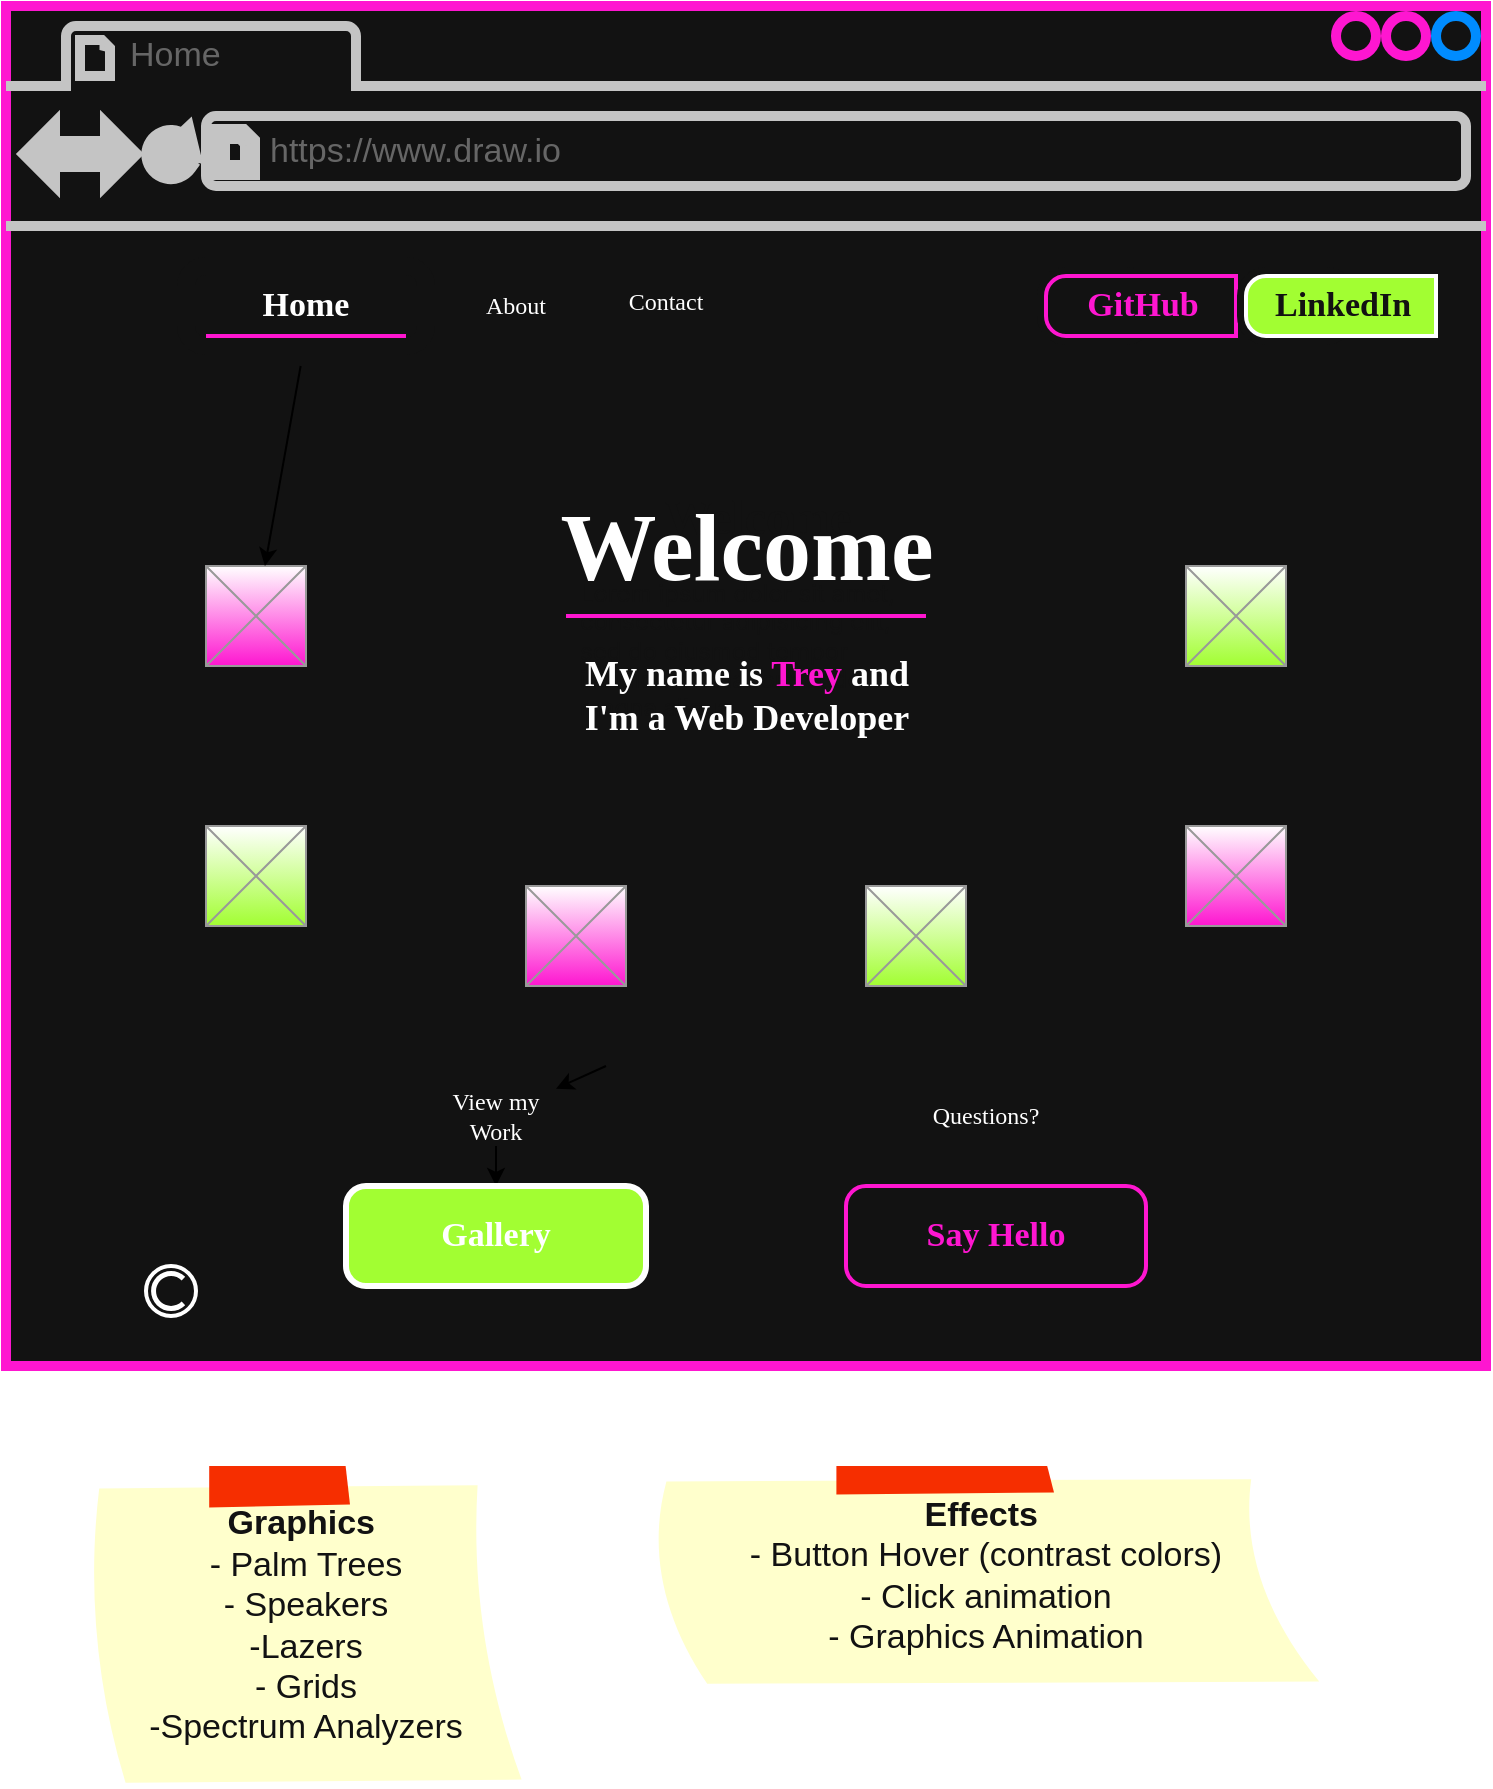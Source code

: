 <mxfile>
    <diagram id="xZc4fDsWBo4OEduQYVHD" name="Page-1">
        <mxGraphModel dx="831" dy="501" grid="1" gridSize="10" guides="1" tooltips="1" connect="1" arrows="1" fold="1" page="1" pageScale="1" pageWidth="850" pageHeight="1100" math="0" shadow="0">
            <root>
                <mxCell id="0"/>
                <mxCell id="1" parent="0"/>
                <mxCell id="3" value="" style="strokeWidth=5;shadow=0;dashed=0;align=center;html=1;shape=mxgraph.mockup.containers.browserWindow;rSize=0;strokeColor=#FE16D0;strokeColor2=#008cff;strokeColor3=#c4c4c4;mainText=,;recursiveResize=0;fillColor=#121212;fontFamily=Inter;fontSource=https%3A%2F%2Ffonts.googleapis.com%2Fcss%3Ffamily%3DInter;" parent="1" vertex="1">
                    <mxGeometry x="50" y="50" width="740" height="680" as="geometry"/>
                </mxCell>
                <mxCell id="4" value="Home" style="strokeWidth=1;shadow=0;dashed=0;align=center;html=1;shape=mxgraph.mockup.containers.anchor;fontSize=17;fontColor=#666666;align=left;" parent="3" vertex="1">
                    <mxGeometry x="60" y="12" width="110" height="26" as="geometry"/>
                </mxCell>
                <mxCell id="5" value="https://www.draw.io" style="strokeWidth=1;shadow=0;dashed=0;align=center;html=1;shape=mxgraph.mockup.containers.anchor;rSize=0;fontSize=17;fontColor=#666666;align=left;" parent="3" vertex="1">
                    <mxGeometry x="130" y="60" width="250" height="26" as="geometry"/>
                </mxCell>
                <mxCell id="35" value="" style="edgeStyle=none;html=1;" parent="3" source="25" target="26" edge="1">
                    <mxGeometry relative="1" as="geometry">
                        <mxPoint x="280" y="480" as="sourcePoint"/>
                    </mxGeometry>
                </mxCell>
                <mxCell id="23" value="&lt;font data-font-src=&quot;https://fonts.googleapis.com/css?family=Poppins&quot; face=&quot;Poppins&quot; style=&quot;color: rgb(255, 255, 255);&quot;&gt;Home&lt;/font&gt;" style="strokeWidth=9;shadow=0;dashed=0;align=center;html=1;shape=mxgraph.mockup.buttons.button;strokeColor=#121212;fontColor=#ffffff;mainText=;buttonStyle=round;fontSize=17;fontStyle=1;fillColor=#121212;whiteSpace=wrap;fontFamily=Oswald;fontSource=https%3A%2F%2Ffonts.googleapis.com%2Fcss%3Ffamily%3DOswald;" parent="3" vertex="1">
                    <mxGeometry x="90" y="130" width="120" height="40" as="geometry"/>
                </mxCell>
                <mxCell id="24" value="" style="strokeColor=#FFFFFF;verticalLabelPosition=bottom;shadow=0;dashed=0;verticalAlign=top;strokeWidth=2;html=1;shape=mxgraph.mockup.misc.copyrightIcon;labelBorderColor=none;fontColor=#333333;fillColor=#121212;" parent="3" vertex="1">
                    <mxGeometry x="70" y="630" width="25" height="25" as="geometry"/>
                </mxCell>
                <mxCell id="26" value="&lt;font data-font-src=&quot;https://fonts.googleapis.com/css?family=Poppins&quot; face=&quot;Poppins&quot;&gt;Gallery&lt;/font&gt;" style="strokeWidth=3;shadow=0;dashed=0;align=center;html=1;shape=mxgraph.mockup.buttons.button;strokeColor=#FFFFFF;fontColor=#ffffff;mainText=;buttonStyle=round;fontSize=17;fontStyle=1;fillColor=#A2FE32;whiteSpace=wrap;labelBorderColor=none;" parent="3" vertex="1">
                    <mxGeometry x="170" y="590" width="150" height="50" as="geometry"/>
                </mxCell>
                <mxCell id="27" value="" style="strokeWidth=9;shadow=0;dashed=0;align=center;html=1;shape=mxgraph.mockup.rrect;rSize=10;fillColor=#F5F5DC;strokeColor=#121212;labelBackgroundColor=#A2FE32;fontFamily=Oswald;fontSource=https%3A%2F%2Ffonts.googleapis.com%2Fcss%3Ffamily%3DOswald;" parent="3" vertex="1">
                    <mxGeometry x="520" y="135" width="50" height="30" as="geometry"/>
                </mxCell>
                <mxCell id="30" value="&lt;font style=&quot;color: rgb(254, 22, 208);&quot; face=&quot;Poppins&quot;&gt;GitHub&lt;/font&gt;" style="strokeWidth=2;shadow=0;dashed=0;align=center;html=1;shape=mxgraph.mockup.leftButton;rSize=10;fontSize=17;fontColor=#F5F5DC;fontStyle=1;fillColor=#121212;strokeColor=#FE16D0;resizeHeight=1;fontFamily=Oswald;fontSource=https%3A%2F%2Ffonts.googleapis.com%2Fcss%3Ffamily%3DOswald;" parent="27" vertex="1">
                    <mxGeometry width="95" height="30" relative="1" as="geometry"/>
                </mxCell>
                <mxCell id="36" value="" style="verticalLabelPosition=bottom;shadow=0;dashed=0;align=center;html=1;verticalAlign=top;strokeWidth=1;shape=mxgraph.mockup.graphics.simpleIcon;strokeColor=#999999;gradientColor=#FE16D0;" parent="3" vertex="1">
                    <mxGeometry x="100" y="280" width="50" height="50" as="geometry"/>
                </mxCell>
                <mxCell id="37" value="" style="verticalLabelPosition=bottom;shadow=0;dashed=0;align=center;html=1;verticalAlign=top;strokeWidth=1;shape=mxgraph.mockup.graphics.simpleIcon;strokeColor=#999999;gradientColor=#A2FE32;" parent="3" vertex="1">
                    <mxGeometry x="100" y="410" width="50" height="50" as="geometry"/>
                </mxCell>
                <mxCell id="38" value="" style="verticalLabelPosition=bottom;shadow=0;dashed=0;align=center;html=1;verticalAlign=top;strokeWidth=1;shape=mxgraph.mockup.graphics.simpleIcon;strokeColor=#999999;gradientColor=#A2FE32;" parent="3" vertex="1">
                    <mxGeometry x="590" y="280" width="50" height="50" as="geometry"/>
                </mxCell>
                <mxCell id="39" value="" style="verticalLabelPosition=bottom;shadow=0;dashed=0;align=center;html=1;verticalAlign=top;strokeWidth=1;shape=mxgraph.mockup.graphics.simpleIcon;strokeColor=#999999;gradientColor=#FE16D0;" parent="3" vertex="1">
                    <mxGeometry x="590" y="410" width="50" height="50" as="geometry"/>
                </mxCell>
                <mxCell id="41" value="&lt;font style=&quot;color: rgb(254, 22, 208);&quot; data-font-src=&quot;https://fonts.googleapis.com/css?family=Poppins&quot; face=&quot;Poppins&quot;&gt;Say Hello&lt;/font&gt;" style="strokeWidth=2;shadow=0;dashed=0;align=center;html=1;shape=mxgraph.mockup.buttons.button;strokeColor=#FE16D0;fontColor=#ffffff;mainText=;buttonStyle=round;fontSize=17;fontStyle=1;fillColor=#121212;whiteSpace=wrap;labelBorderColor=none;" parent="3" vertex="1">
                    <mxGeometry x="420" y="590" width="150" height="50" as="geometry"/>
                </mxCell>
                <mxCell id="60" value="Questions?" style="text;html=1;strokeColor=none;fillColor=none;align=center;verticalAlign=middle;whiteSpace=wrap;rounded=0;labelBorderColor=none;fontColor=#FFFFFF;fontFamily=Oswald;fontSource=https%3A%2F%2Ffonts.googleapis.com%2Fcss%3Ffamily%3DOswald;" parent="3" vertex="1">
                    <mxGeometry x="460" y="540" width="60" height="30" as="geometry"/>
                </mxCell>
                <mxCell id="33" value="&lt;h1 style=&quot;text-align: center; margin-top: 0px;&quot;&gt;&lt;font style=&quot;color: rgb(18, 18, 18);&quot; face=&quot;Oswald&quot; data-font-src=&quot;https://fonts.googleapis.com/css?family=Oswald&quot;&gt;Welcome&lt;/font&gt;&lt;/h1&gt;&lt;p&gt;&lt;font style=&quot;color: rgb(18, 18, 18);&quot; face=&quot;Inter&quot; data-font-src=&quot;https://fonts.googleapis.com/css?family=Inter&quot;&gt;Lorem ipsum dolor sit amet, consectetur adipisicing elit, sed do eiusmod tempor incididunt ut labore et dolore magna aliqua.&lt;/font&gt;&lt;/p&gt;" style="text;html=1;whiteSpace=wrap;overflow=hidden;rounded=0;fontColor=#121212;" parent="3" vertex="1">
                    <mxGeometry x="285" y="235" width="180" height="210" as="geometry"/>
                </mxCell>
                <mxCell id="61" value="" style="edgeStyle=none;html=1;" parent="3" target="25" edge="1">
                    <mxGeometry relative="1" as="geometry">
                        <mxPoint x="300" y="530" as="sourcePoint"/>
                        <mxPoint x="308" y="640" as="targetPoint"/>
                    </mxGeometry>
                </mxCell>
                <mxCell id="25" value="View my Work" style="text;html=1;strokeColor=none;fillColor=none;align=center;verticalAlign=middle;whiteSpace=wrap;rounded=0;labelBorderColor=none;fontColor=#FFFFFF;fontFamily=Oswald;fontSource=https%3A%2F%2Ffonts.googleapis.com%2Fcss%3Ffamily%3DOswald;" parent="3" vertex="1">
                    <mxGeometry x="215" y="540" width="60" height="30" as="geometry"/>
                </mxCell>
                <mxCell id="62" value="" style="verticalLabelPosition=bottom;shadow=0;dashed=0;align=center;html=1;verticalAlign=top;strokeWidth=1;shape=mxgraph.mockup.graphics.simpleIcon;strokeColor=#999999;gradientColor=#FE16D0;" parent="3" vertex="1">
                    <mxGeometry x="260" y="440" width="50" height="50" as="geometry"/>
                </mxCell>
                <mxCell id="63" value="" style="verticalLabelPosition=bottom;shadow=0;dashed=0;align=center;html=1;verticalAlign=top;strokeWidth=1;shape=mxgraph.mockup.graphics.simpleIcon;strokeColor=#999999;gradientColor=#A2FE32;" parent="3" vertex="1">
                    <mxGeometry x="430" y="440" width="50" height="50" as="geometry"/>
                </mxCell>
                <mxCell id="64" value="" style="strokeWidth=9;shadow=0;dashed=0;align=center;html=1;shape=mxgraph.mockup.rrect;rSize=10;fillColor=#F5F5DC;strokeColor=#121212;labelBackgroundColor=#A2FE32;fontFamily=Oswald;fontSource=https%3A%2F%2Ffonts.googleapis.com%2Fcss%3Ffamily%3DOswald;" parent="3" vertex="1">
                    <mxGeometry x="620" y="135" width="50" height="30" as="geometry"/>
                </mxCell>
                <mxCell id="65" value="&lt;font style=&quot;color: rgb(18, 18, 18);&quot; face=&quot;Poppins&quot;&gt;LinkedIn&lt;/font&gt;" style="strokeWidth=2;shadow=0;dashed=0;align=center;html=1;shape=mxgraph.mockup.leftButton;rSize=10;fontSize=17;fontColor=#F5F5DC;fontStyle=1;fillColor=#A2FE32;strokeColor=#FFFFFF;resizeHeight=1;fontFamily=Oswald;fontSource=https%3A%2F%2Ffonts.googleapis.com%2Fcss%3Ffamily%3DOswald;" parent="64" vertex="1">
                    <mxGeometry width="95" height="30" relative="1" as="geometry"/>
                </mxCell>
                <mxCell id="69" value="" style="edgeStyle=none;html=1;" parent="3" source="68" target="36" edge="1">
                    <mxGeometry relative="1" as="geometry"/>
                </mxCell>
                <mxCell id="68" value="" style="line;strokeWidth=2;html=1;fontColor=#FE16D0;strokeColor=#FE16D0;" parent="3" vertex="1">
                    <mxGeometry x="100" y="150" width="100" height="30" as="geometry"/>
                </mxCell>
                <mxCell id="73" value="&lt;font face=&quot;Poppins&quot; style=&quot;color: rgb(255, 255, 255);&quot;&gt;About&lt;/font&gt;" style="text;html=1;align=center;verticalAlign=middle;whiteSpace=wrap;rounded=0;" parent="3" vertex="1">
                    <mxGeometry x="225" y="135" width="60" height="30" as="geometry"/>
                </mxCell>
                <mxCell id="74" value="&lt;font data-font-src=&quot;https://fonts.googleapis.com/css?family=Poppins&quot; face=&quot;Poppins&quot; style=&quot;color: rgb(255, 255, 255);&quot;&gt;Contact&lt;/font&gt;&lt;div&gt;&lt;font style=&quot;color: rgb(255, 255, 255);&quot;&gt;&lt;br&gt;&lt;/font&gt;&lt;/div&gt;" style="text;html=1;align=center;verticalAlign=middle;whiteSpace=wrap;rounded=0;" parent="3" vertex="1">
                    <mxGeometry x="300" y="140" width="60" height="30" as="geometry"/>
                </mxCell>
                <mxCell id="77" value="&lt;h1&gt;&lt;font face=&quot;Oswald&quot; style=&quot;color: rgb(255, 255, 255);&quot;&gt;Welcome&lt;/font&gt;&lt;/h1&gt;" style="text;strokeColor=none;fillColor=none;html=1;fontSize=24;fontStyle=1;verticalAlign=middle;align=center;" vertex="1" parent="3">
                    <mxGeometry x="320" y="250" width="100" height="40" as="geometry"/>
                </mxCell>
                <mxCell id="78" value="&lt;h2&gt;&lt;font face=&quot;Oswald&quot; style=&quot;color: rgb(255, 255, 255);&quot;&gt;My name is &lt;/font&gt;&lt;font face=&quot;Oswald&quot; style=&quot;color: rgb(254, 22, 208);&quot;&gt;Trey&lt;/font&gt;&lt;font face=&quot;Oswald&quot; style=&quot;color: rgb(255, 255, 255);&quot;&gt; and I&#39;m a Web Developer&lt;/font&gt;&lt;/h2&gt;" style="text;html=1;align=center;verticalAlign=middle;whiteSpace=wrap;rounded=0;" vertex="1" parent="3">
                    <mxGeometry x="282.5" y="310" width="175" height="70" as="geometry"/>
                </mxCell>
                <mxCell id="79" value="" style="line;strokeWidth=2;html=1;fontColor=#FE16D0;strokeColor=#FE16D0;" vertex="1" parent="3">
                    <mxGeometry x="280" y="290" width="180" height="30" as="geometry"/>
                </mxCell>
                <mxCell id="75" value="&lt;font style=&quot;color: rgb(18, 18, 18);&quot;&gt;&lt;b&gt;Graphics&lt;/b&gt;&amp;nbsp;&lt;br&gt;- Palm Trees&lt;br&gt;- Speakers&lt;/font&gt;&lt;div&gt;&lt;font style=&quot;color: rgb(18, 18, 18);&quot;&gt;-Lazers&lt;/font&gt;&lt;/div&gt;&lt;div&gt;&lt;font style=&quot;color: rgb(18, 18, 18);&quot;&gt;- Grids&lt;/font&gt;&lt;/div&gt;&lt;div&gt;&lt;font style=&quot;color: rgb(18, 18, 18);&quot;&gt;-Spectrum Analyzers&lt;/font&gt;&lt;/div&gt;" style="strokeWidth=1;shadow=0;dashed=0;align=center;html=1;shape=mxgraph.mockup.text.stickyNote2;fontColor=#666666;mainText=;fontSize=17;whiteSpace=wrap;fillColor=#ffffcc;strokeColor=#F62E00;" parent="1" vertex="1">
                    <mxGeometry x="90" y="780" width="220" height="160" as="geometry"/>
                </mxCell>
                <mxCell id="76" value="&lt;font style=&quot;color: rgb(18, 18, 18);&quot;&gt;&lt;b&gt;Effects&lt;/b&gt;&amp;nbsp;&lt;br&gt;- Button Hover (contrast colors)&lt;br&gt;- Click animation&lt;/font&gt;&lt;div&gt;&lt;font style=&quot;color: rgb(18, 18, 18);&quot;&gt;- Graphics Animation&lt;/font&gt;&lt;/div&gt;" style="strokeWidth=1;shadow=0;dashed=0;align=center;html=1;shape=mxgraph.mockup.text.stickyNote2;fontColor=#666666;mainText=;fontSize=17;whiteSpace=wrap;fillColor=#ffffcc;strokeColor=#F62E00;" parent="1" vertex="1">
                    <mxGeometry x="370" y="780" width="340" height="110" as="geometry"/>
                </mxCell>
            </root>
        </mxGraphModel>
    </diagram>
</mxfile>